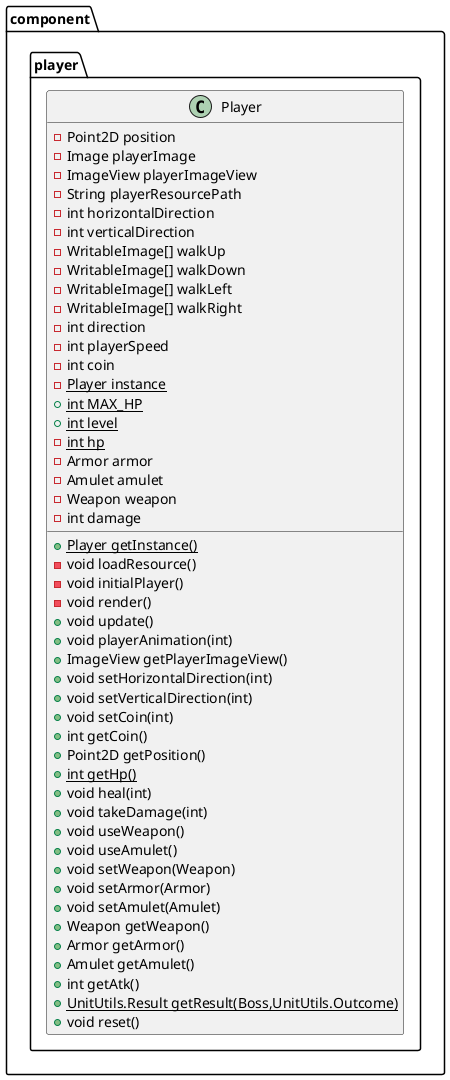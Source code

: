 @startuml
class component.player.Player {
- Point2D position
- Image playerImage
- ImageView playerImageView
- String playerResourcePath
- int horizontalDirection
- int verticalDirection
- WritableImage[] walkUp
- WritableImage[] walkDown
- WritableImage[] walkLeft
- WritableImage[] walkRight
- int direction
- int playerSpeed
- int coin
- {static} Player instance
+ {static} int MAX_HP
+ {static} int level
- {static} int hp
- Armor armor
- Amulet amulet
- Weapon weapon
- int damage
+ {static} Player getInstance()
- void loadResource()
- void initialPlayer()
- void render()
+ void update()
+ void playerAnimation(int)
+ ImageView getPlayerImageView()
+ void setHorizontalDirection(int)
+ void setVerticalDirection(int)
+ void setCoin(int)
+ int getCoin()
+ Point2D getPosition()
+ {static} int getHp()
+ void heal(int)
+ void takeDamage(int)
+ void useWeapon()
+ void useAmulet()
+ void setWeapon(Weapon)
+ void setArmor(Armor)
+ void setAmulet(Amulet)
+ Weapon getWeapon()
+ Armor getArmor()
+ Amulet getAmulet()
+ int getAtk()
+ {static} UnitUtils.Result getResult(Boss,UnitUtils.Outcome)
+ void reset()
}


@enduml